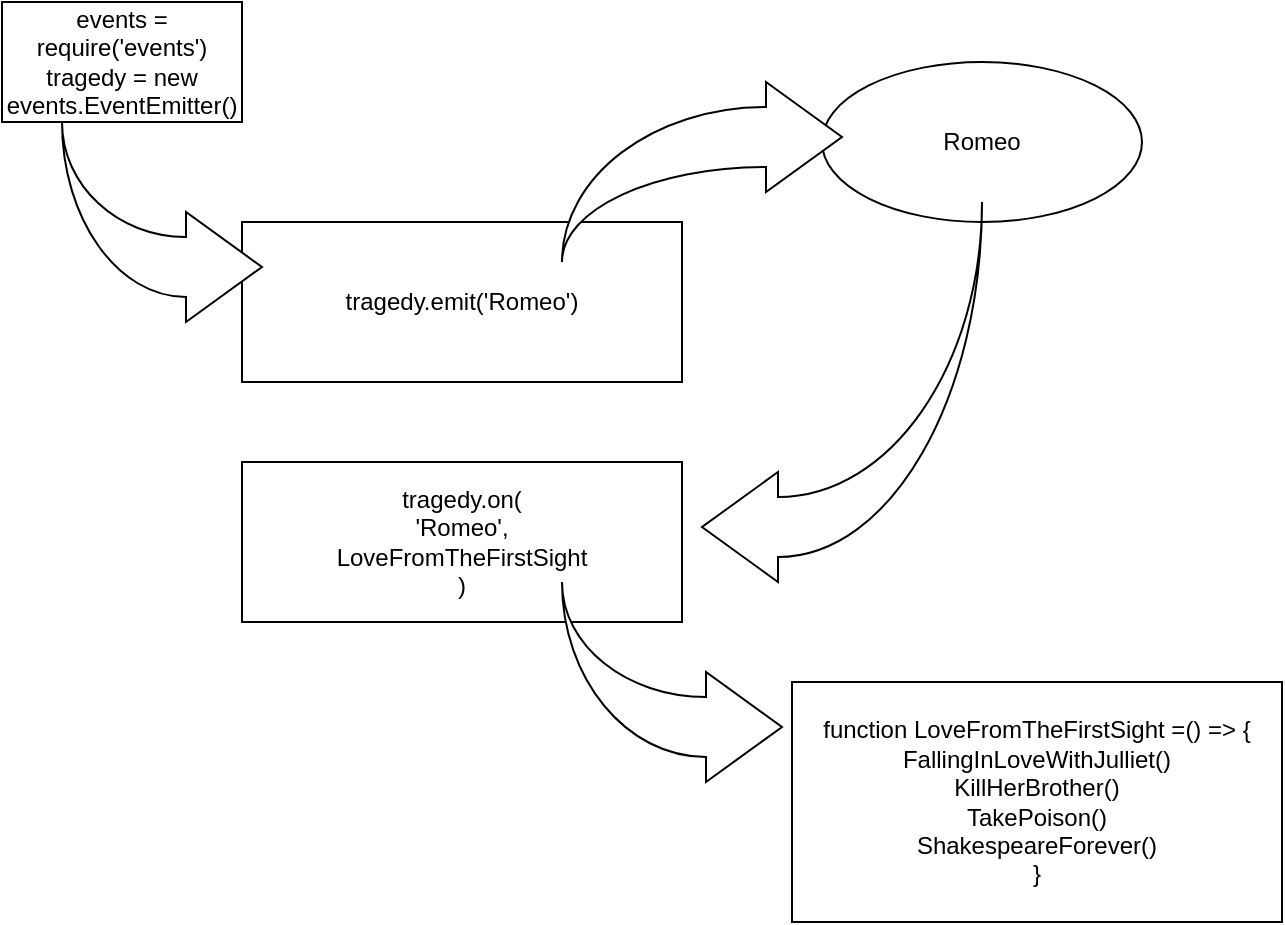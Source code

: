 <mxfile version="14.1.8" type="device"><diagram id="FJoq9TLhxVjF6mHj-Oxd" name="Sivu-1"><mxGraphModel dx="766" dy="627" grid="1" gridSize="10" guides="1" tooltips="1" connect="1" arrows="1" fold="1" page="1" pageScale="1" pageWidth="827" pageHeight="1169" math="0" shadow="0"><root><mxCell id="0"/><mxCell id="1" parent="0"/><mxCell id="hQYKdMnPoAyzgW_1hI8z-4" value="" style="ellipse;whiteSpace=wrap;html=1;" vertex="1" parent="1"><mxGeometry x="440" y="140" width="160" height="80" as="geometry"/></mxCell><mxCell id="hQYKdMnPoAyzgW_1hI8z-1" value="tragedy.emit('Romeo')" style="rounded=0;whiteSpace=wrap;html=1;" vertex="1" parent="1"><mxGeometry x="150" y="220" width="220" height="80" as="geometry"/></mxCell><mxCell id="hQYKdMnPoAyzgW_1hI8z-2" value="Romeo" style="text;html=1;strokeColor=none;fillColor=none;align=center;verticalAlign=middle;whiteSpace=wrap;rounded=0;" vertex="1" parent="1"><mxGeometry x="445" y="162.5" width="150" height="35" as="geometry"/></mxCell><mxCell id="hQYKdMnPoAyzgW_1hI8z-3" value="" style="html=1;shadow=0;dashed=0;align=center;verticalAlign=middle;shape=mxgraph.arrows2.jumpInArrow;dy=15;dx=38;arrowHead=55;" vertex="1" parent="1"><mxGeometry x="310" y="150" width="140" height="90" as="geometry"/></mxCell><mxCell id="hQYKdMnPoAyzgW_1hI8z-5" value="tragedy.on(&lt;br&gt;'Romeo', &lt;br&gt;LoveFromTheFirstSight&lt;br&gt;)" style="rounded=0;whiteSpace=wrap;html=1;" vertex="1" parent="1"><mxGeometry x="150" y="340" width="220" height="80" as="geometry"/></mxCell><mxCell id="hQYKdMnPoAyzgW_1hI8z-6" value="" style="html=1;shadow=0;dashed=0;align=center;verticalAlign=middle;shape=mxgraph.arrows2.jumpInArrow;dy=15;dx=38;arrowHead=55;rotation=-180;" vertex="1" parent="1"><mxGeometry x="380" y="210" width="140" height="190" as="geometry"/></mxCell><mxCell id="hQYKdMnPoAyzgW_1hI8z-7" value="" style="html=1;shadow=0;dashed=0;align=center;verticalAlign=middle;shape=mxgraph.arrows2.jumpInArrow;dy=15;dx=38;arrowHead=55;rotation=-180;flipV=0;flipH=1;" vertex="1" parent="1"><mxGeometry x="310" y="400" width="110" height="100" as="geometry"/></mxCell><mxCell id="hQYKdMnPoAyzgW_1hI8z-8" value="function LoveFromTheFirstSight =() =&amp;gt; {&lt;br&gt;FallingInLoveWithJulliet()&lt;br&gt;KillHerBrother()&lt;br&gt;TakePoison()&lt;br&gt;ShakespeareForever()&lt;br&gt;}" style="rounded=0;whiteSpace=wrap;html=1;" vertex="1" parent="1"><mxGeometry x="425" y="450" width="245" height="120" as="geometry"/></mxCell><mxCell id="hQYKdMnPoAyzgW_1hI8z-10" value="events = require('events')&lt;br&gt;tragedy = new events.EventEmitter()" style="rounded=0;whiteSpace=wrap;html=1;" vertex="1" parent="1"><mxGeometry x="30" y="110" width="120" height="60" as="geometry"/></mxCell><mxCell id="hQYKdMnPoAyzgW_1hI8z-11" value="" style="html=1;shadow=0;dashed=0;align=center;verticalAlign=middle;shape=mxgraph.arrows2.jumpInArrow;dy=15;dx=38;arrowHead=55;flipV=1;" vertex="1" parent="1"><mxGeometry x="60" y="170" width="100" height="100" as="geometry"/></mxCell></root></mxGraphModel></diagram></mxfile>